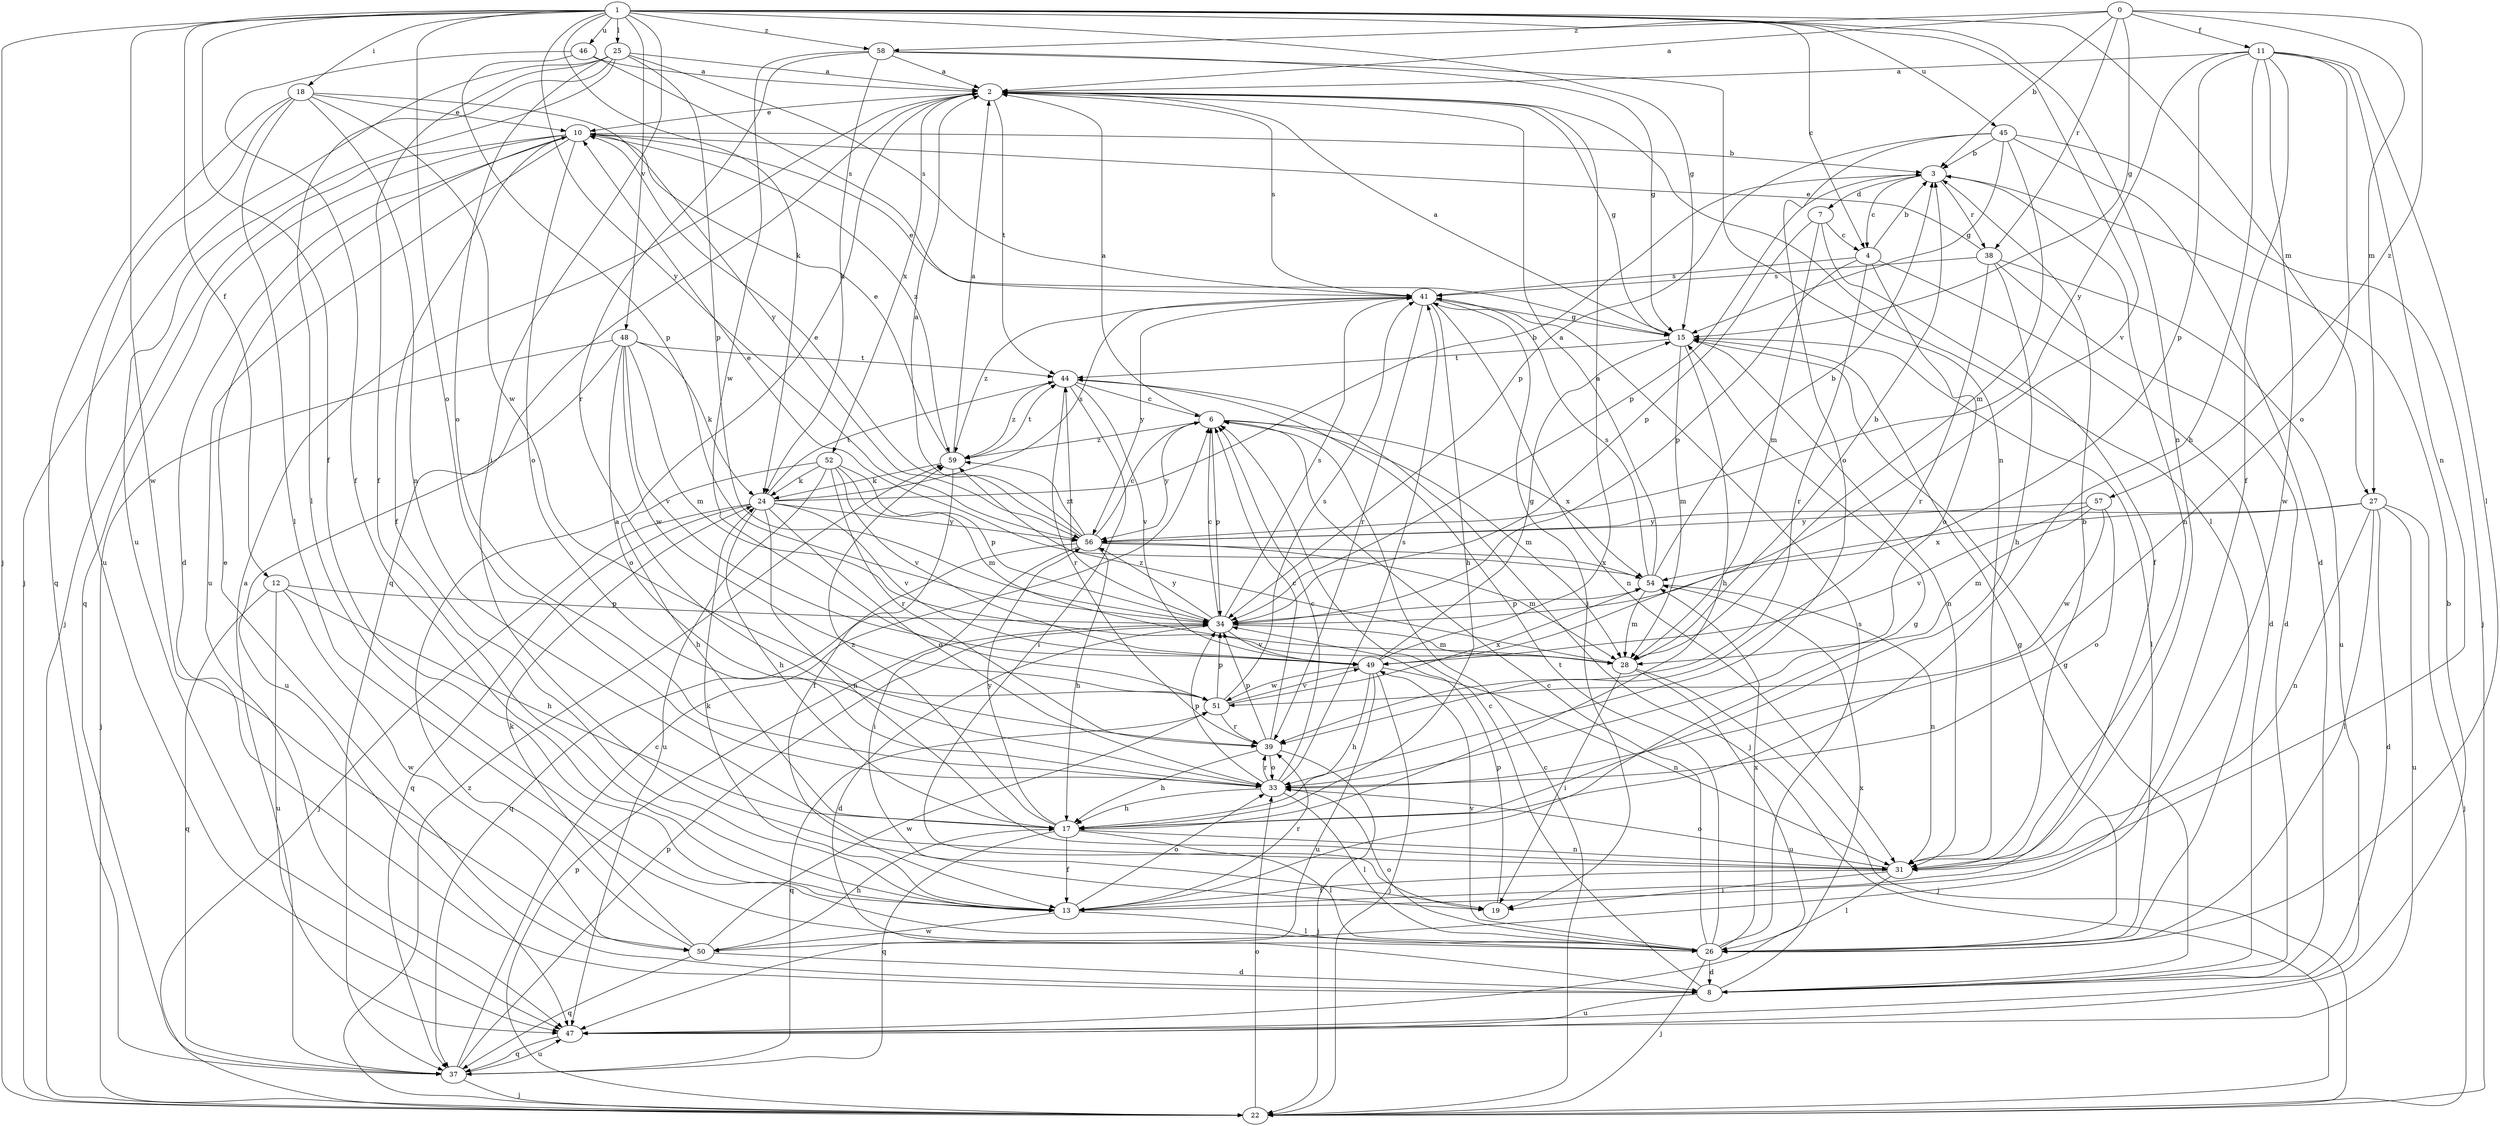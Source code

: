 strict digraph  {
0;
1;
2;
3;
4;
6;
7;
8;
10;
11;
12;
13;
15;
17;
18;
19;
22;
24;
25;
26;
27;
28;
31;
33;
34;
37;
38;
39;
41;
44;
45;
46;
47;
48;
49;
50;
51;
52;
54;
56;
57;
58;
59;
0 -> 2  [label=a];
0 -> 3  [label=b];
0 -> 11  [label=f];
0 -> 15  [label=g];
0 -> 27  [label=m];
0 -> 38  [label=r];
0 -> 57  [label=z];
0 -> 58  [label=z];
1 -> 4  [label=c];
1 -> 12  [label=f];
1 -> 13  [label=f];
1 -> 15  [label=g];
1 -> 18  [label=i];
1 -> 19  [label=i];
1 -> 22  [label=j];
1 -> 24  [label=k];
1 -> 25  [label=l];
1 -> 27  [label=m];
1 -> 31  [label=n];
1 -> 33  [label=o];
1 -> 45  [label=u];
1 -> 46  [label=u];
1 -> 48  [label=v];
1 -> 49  [label=v];
1 -> 50  [label=w];
1 -> 56  [label=y];
1 -> 58  [label=z];
2 -> 10  [label=e];
2 -> 15  [label=g];
2 -> 26  [label=l];
2 -> 37  [label=q];
2 -> 41  [label=s];
2 -> 44  [label=t];
2 -> 52  [label=x];
3 -> 4  [label=c];
3 -> 7  [label=d];
3 -> 31  [label=n];
3 -> 34  [label=p];
3 -> 38  [label=r];
4 -> 3  [label=b];
4 -> 8  [label=d];
4 -> 33  [label=o];
4 -> 34  [label=p];
4 -> 39  [label=r];
4 -> 41  [label=s];
6 -> 2  [label=a];
6 -> 28  [label=m];
6 -> 34  [label=p];
6 -> 54  [label=x];
6 -> 56  [label=y];
6 -> 59  [label=z];
7 -> 4  [label=c];
7 -> 13  [label=f];
7 -> 28  [label=m];
7 -> 34  [label=p];
8 -> 6  [label=c];
8 -> 10  [label=e];
8 -> 15  [label=g];
8 -> 47  [label=u];
8 -> 54  [label=x];
10 -> 3  [label=b];
10 -> 8  [label=d];
10 -> 13  [label=f];
10 -> 22  [label=j];
10 -> 33  [label=o];
10 -> 37  [label=q];
10 -> 47  [label=u];
10 -> 59  [label=z];
11 -> 2  [label=a];
11 -> 13  [label=f];
11 -> 17  [label=h];
11 -> 26  [label=l];
11 -> 31  [label=n];
11 -> 33  [label=o];
11 -> 34  [label=p];
11 -> 50  [label=w];
11 -> 56  [label=y];
12 -> 17  [label=h];
12 -> 34  [label=p];
12 -> 37  [label=q];
12 -> 47  [label=u];
12 -> 50  [label=w];
13 -> 15  [label=g];
13 -> 24  [label=k];
13 -> 26  [label=l];
13 -> 33  [label=o];
13 -> 39  [label=r];
13 -> 50  [label=w];
15 -> 2  [label=a];
15 -> 10  [label=e];
15 -> 17  [label=h];
15 -> 26  [label=l];
15 -> 28  [label=m];
15 -> 31  [label=n];
15 -> 44  [label=t];
17 -> 13  [label=f];
17 -> 26  [label=l];
17 -> 31  [label=n];
17 -> 37  [label=q];
17 -> 56  [label=y];
17 -> 59  [label=z];
18 -> 10  [label=e];
18 -> 26  [label=l];
18 -> 31  [label=n];
18 -> 37  [label=q];
18 -> 47  [label=u];
18 -> 51  [label=w];
18 -> 56  [label=y];
19 -> 34  [label=p];
22 -> 6  [label=c];
22 -> 33  [label=o];
22 -> 34  [label=p];
22 -> 59  [label=z];
24 -> 3  [label=b];
24 -> 17  [label=h];
24 -> 22  [label=j];
24 -> 31  [label=n];
24 -> 33  [label=o];
24 -> 37  [label=q];
24 -> 41  [label=s];
24 -> 44  [label=t];
24 -> 49  [label=v];
24 -> 56  [label=y];
25 -> 2  [label=a];
25 -> 13  [label=f];
25 -> 22  [label=j];
25 -> 26  [label=l];
25 -> 33  [label=o];
25 -> 34  [label=p];
25 -> 41  [label=s];
25 -> 47  [label=u];
26 -> 6  [label=c];
26 -> 8  [label=d];
26 -> 15  [label=g];
26 -> 22  [label=j];
26 -> 33  [label=o];
26 -> 41  [label=s];
26 -> 44  [label=t];
26 -> 49  [label=v];
26 -> 54  [label=x];
27 -> 8  [label=d];
27 -> 22  [label=j];
27 -> 26  [label=l];
27 -> 31  [label=n];
27 -> 47  [label=u];
27 -> 54  [label=x];
27 -> 56  [label=y];
28 -> 3  [label=b];
28 -> 19  [label=i];
28 -> 22  [label=j];
28 -> 47  [label=u];
28 -> 59  [label=z];
31 -> 3  [label=b];
31 -> 13  [label=f];
31 -> 19  [label=i];
31 -> 26  [label=l];
31 -> 33  [label=o];
33 -> 6  [label=c];
33 -> 17  [label=h];
33 -> 26  [label=l];
33 -> 34  [label=p];
33 -> 39  [label=r];
33 -> 41  [label=s];
34 -> 6  [label=c];
34 -> 8  [label=d];
34 -> 28  [label=m];
34 -> 41  [label=s];
34 -> 44  [label=t];
34 -> 49  [label=v];
34 -> 56  [label=y];
37 -> 2  [label=a];
37 -> 6  [label=c];
37 -> 22  [label=j];
37 -> 34  [label=p];
37 -> 47  [label=u];
38 -> 8  [label=d];
38 -> 10  [label=e];
38 -> 17  [label=h];
38 -> 39  [label=r];
38 -> 41  [label=s];
38 -> 47  [label=u];
39 -> 6  [label=c];
39 -> 17  [label=h];
39 -> 22  [label=j];
39 -> 33  [label=o];
39 -> 34  [label=p];
41 -> 15  [label=g];
41 -> 17  [label=h];
41 -> 19  [label=i];
41 -> 31  [label=n];
41 -> 39  [label=r];
41 -> 56  [label=y];
41 -> 59  [label=z];
44 -> 6  [label=c];
44 -> 19  [label=i];
44 -> 22  [label=j];
44 -> 39  [label=r];
44 -> 49  [label=v];
44 -> 59  [label=z];
45 -> 3  [label=b];
45 -> 8  [label=d];
45 -> 15  [label=g];
45 -> 22  [label=j];
45 -> 28  [label=m];
45 -> 33  [label=o];
45 -> 34  [label=p];
46 -> 2  [label=a];
46 -> 13  [label=f];
46 -> 34  [label=p];
46 -> 41  [label=s];
47 -> 3  [label=b];
47 -> 37  [label=q];
48 -> 22  [label=j];
48 -> 24  [label=k];
48 -> 28  [label=m];
48 -> 33  [label=o];
48 -> 44  [label=t];
48 -> 47  [label=u];
48 -> 49  [label=v];
48 -> 51  [label=w];
49 -> 2  [label=a];
49 -> 15  [label=g];
49 -> 17  [label=h];
49 -> 22  [label=j];
49 -> 31  [label=n];
49 -> 47  [label=u];
49 -> 51  [label=w];
50 -> 2  [label=a];
50 -> 8  [label=d];
50 -> 17  [label=h];
50 -> 24  [label=k];
50 -> 37  [label=q];
50 -> 51  [label=w];
51 -> 34  [label=p];
51 -> 37  [label=q];
51 -> 39  [label=r];
51 -> 41  [label=s];
51 -> 49  [label=v];
51 -> 54  [label=x];
52 -> 17  [label=h];
52 -> 24  [label=k];
52 -> 28  [label=m];
52 -> 34  [label=p];
52 -> 39  [label=r];
52 -> 47  [label=u];
52 -> 49  [label=v];
54 -> 2  [label=a];
54 -> 3  [label=b];
54 -> 10  [label=e];
54 -> 28  [label=m];
54 -> 31  [label=n];
54 -> 34  [label=p];
54 -> 41  [label=s];
56 -> 2  [label=a];
56 -> 6  [label=c];
56 -> 10  [label=e];
56 -> 17  [label=h];
56 -> 19  [label=i];
56 -> 28  [label=m];
56 -> 37  [label=q];
56 -> 54  [label=x];
56 -> 59  [label=z];
57 -> 28  [label=m];
57 -> 33  [label=o];
57 -> 49  [label=v];
57 -> 51  [label=w];
57 -> 56  [label=y];
58 -> 2  [label=a];
58 -> 15  [label=g];
58 -> 24  [label=k];
58 -> 31  [label=n];
58 -> 39  [label=r];
58 -> 51  [label=w];
59 -> 2  [label=a];
59 -> 10  [label=e];
59 -> 13  [label=f];
59 -> 24  [label=k];
59 -> 44  [label=t];
}

